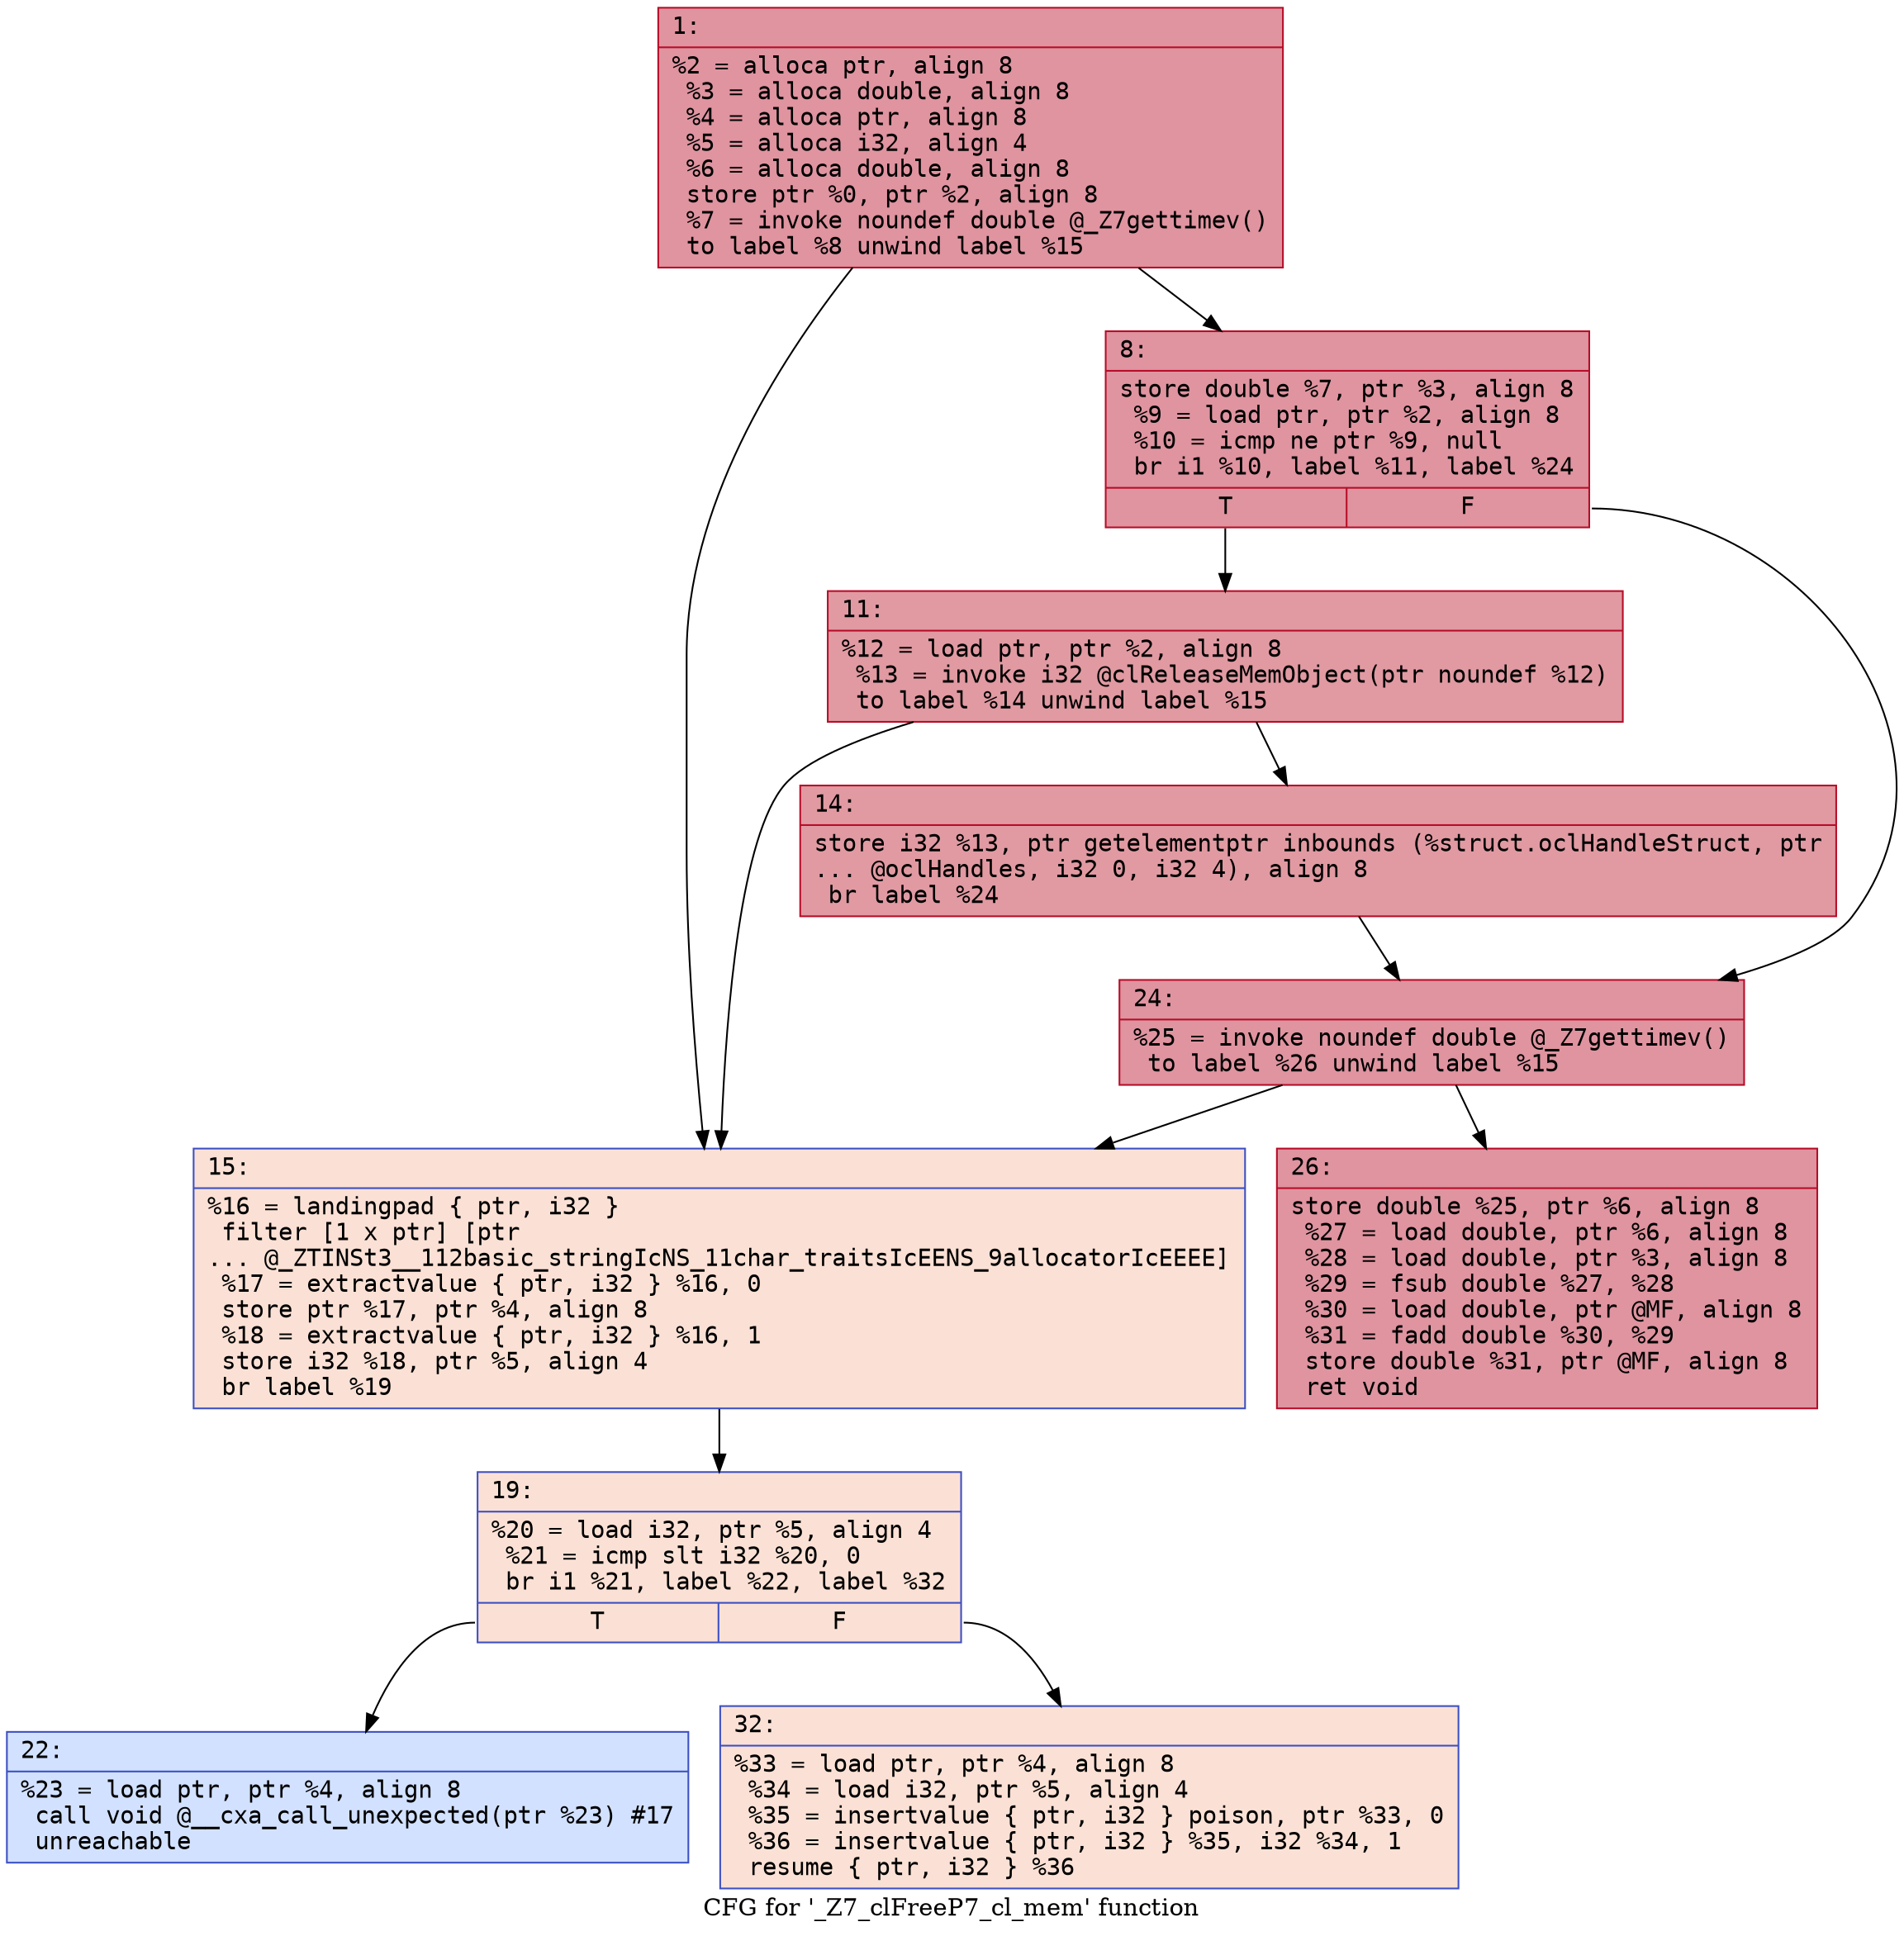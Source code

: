 digraph "CFG for '_Z7_clFreeP7_cl_mem' function" {
	label="CFG for '_Z7_clFreeP7_cl_mem' function";

	Node0x600000d0b840 [shape=record,color="#b70d28ff", style=filled, fillcolor="#b70d2870" fontname="Courier",label="{1:\l|  %2 = alloca ptr, align 8\l  %3 = alloca double, align 8\l  %4 = alloca ptr, align 8\l  %5 = alloca i32, align 4\l  %6 = alloca double, align 8\l  store ptr %0, ptr %2, align 8\l  %7 = invoke noundef double @_Z7gettimev()\l          to label %8 unwind label %15\l}"];
	Node0x600000d0b840 -> Node0x600000d0b890[tooltip="1 -> 8\nProbability 100.00%" ];
	Node0x600000d0b840 -> Node0x600000d0b980[tooltip="1 -> 15\nProbability 0.00%" ];
	Node0x600000d0b890 [shape=record,color="#b70d28ff", style=filled, fillcolor="#b70d2870" fontname="Courier",label="{8:\l|  store double %7, ptr %3, align 8\l  %9 = load ptr, ptr %2, align 8\l  %10 = icmp ne ptr %9, null\l  br i1 %10, label %11, label %24\l|{<s0>T|<s1>F}}"];
	Node0x600000d0b890:s0 -> Node0x600000d0b8e0[tooltip="8 -> 11\nProbability 62.50%" ];
	Node0x600000d0b890:s1 -> Node0x600000d0ba70[tooltip="8 -> 24\nProbability 37.50%" ];
	Node0x600000d0b8e0 [shape=record,color="#b70d28ff", style=filled, fillcolor="#bb1b2c70" fontname="Courier",label="{11:\l|  %12 = load ptr, ptr %2, align 8\l  %13 = invoke i32 @clReleaseMemObject(ptr noundef %12)\l          to label %14 unwind label %15\l}"];
	Node0x600000d0b8e0 -> Node0x600000d0b930[tooltip="11 -> 14\nProbability 100.00%" ];
	Node0x600000d0b8e0 -> Node0x600000d0b980[tooltip="11 -> 15\nProbability 0.00%" ];
	Node0x600000d0b930 [shape=record,color="#b70d28ff", style=filled, fillcolor="#bb1b2c70" fontname="Courier",label="{14:\l|  store i32 %13, ptr getelementptr inbounds (%struct.oclHandleStruct, ptr\l... @oclHandles, i32 0, i32 4), align 8\l  br label %24\l}"];
	Node0x600000d0b930 -> Node0x600000d0ba70[tooltip="14 -> 24\nProbability 100.00%" ];
	Node0x600000d0b980 [shape=record,color="#3d50c3ff", style=filled, fillcolor="#f7bca170" fontname="Courier",label="{15:\l|  %16 = landingpad \{ ptr, i32 \}\l          filter [1 x ptr] [ptr\l... @_ZTINSt3__112basic_stringIcNS_11char_traitsIcEENS_9allocatorIcEEEE]\l  %17 = extractvalue \{ ptr, i32 \} %16, 0\l  store ptr %17, ptr %4, align 8\l  %18 = extractvalue \{ ptr, i32 \} %16, 1\l  store i32 %18, ptr %5, align 4\l  br label %19\l}"];
	Node0x600000d0b980 -> Node0x600000d0b9d0[tooltip="15 -> 19\nProbability 100.00%" ];
	Node0x600000d0b9d0 [shape=record,color="#3d50c3ff", style=filled, fillcolor="#f7bca170" fontname="Courier",label="{19:\l|  %20 = load i32, ptr %5, align 4\l  %21 = icmp slt i32 %20, 0\l  br i1 %21, label %22, label %32\l|{<s0>T|<s1>F}}"];
	Node0x600000d0b9d0:s0 -> Node0x600000d0ba20[tooltip="19 -> 22\nProbability 0.00%" ];
	Node0x600000d0b9d0:s1 -> Node0x600000d0bb10[tooltip="19 -> 32\nProbability 100.00%" ];
	Node0x600000d0ba20 [shape=record,color="#3d50c3ff", style=filled, fillcolor="#9abbff70" fontname="Courier",label="{22:\l|  %23 = load ptr, ptr %4, align 8\l  call void @__cxa_call_unexpected(ptr %23) #17\l  unreachable\l}"];
	Node0x600000d0ba70 [shape=record,color="#b70d28ff", style=filled, fillcolor="#b70d2870" fontname="Courier",label="{24:\l|  %25 = invoke noundef double @_Z7gettimev()\l          to label %26 unwind label %15\l}"];
	Node0x600000d0ba70 -> Node0x600000d0bac0[tooltip="24 -> 26\nProbability 100.00%" ];
	Node0x600000d0ba70 -> Node0x600000d0b980[tooltip="24 -> 15\nProbability 0.00%" ];
	Node0x600000d0bac0 [shape=record,color="#b70d28ff", style=filled, fillcolor="#b70d2870" fontname="Courier",label="{26:\l|  store double %25, ptr %6, align 8\l  %27 = load double, ptr %6, align 8\l  %28 = load double, ptr %3, align 8\l  %29 = fsub double %27, %28\l  %30 = load double, ptr @MF, align 8\l  %31 = fadd double %30, %29\l  store double %31, ptr @MF, align 8\l  ret void\l}"];
	Node0x600000d0bb10 [shape=record,color="#3d50c3ff", style=filled, fillcolor="#f7bca170" fontname="Courier",label="{32:\l|  %33 = load ptr, ptr %4, align 8\l  %34 = load i32, ptr %5, align 4\l  %35 = insertvalue \{ ptr, i32 \} poison, ptr %33, 0\l  %36 = insertvalue \{ ptr, i32 \} %35, i32 %34, 1\l  resume \{ ptr, i32 \} %36\l}"];
}
